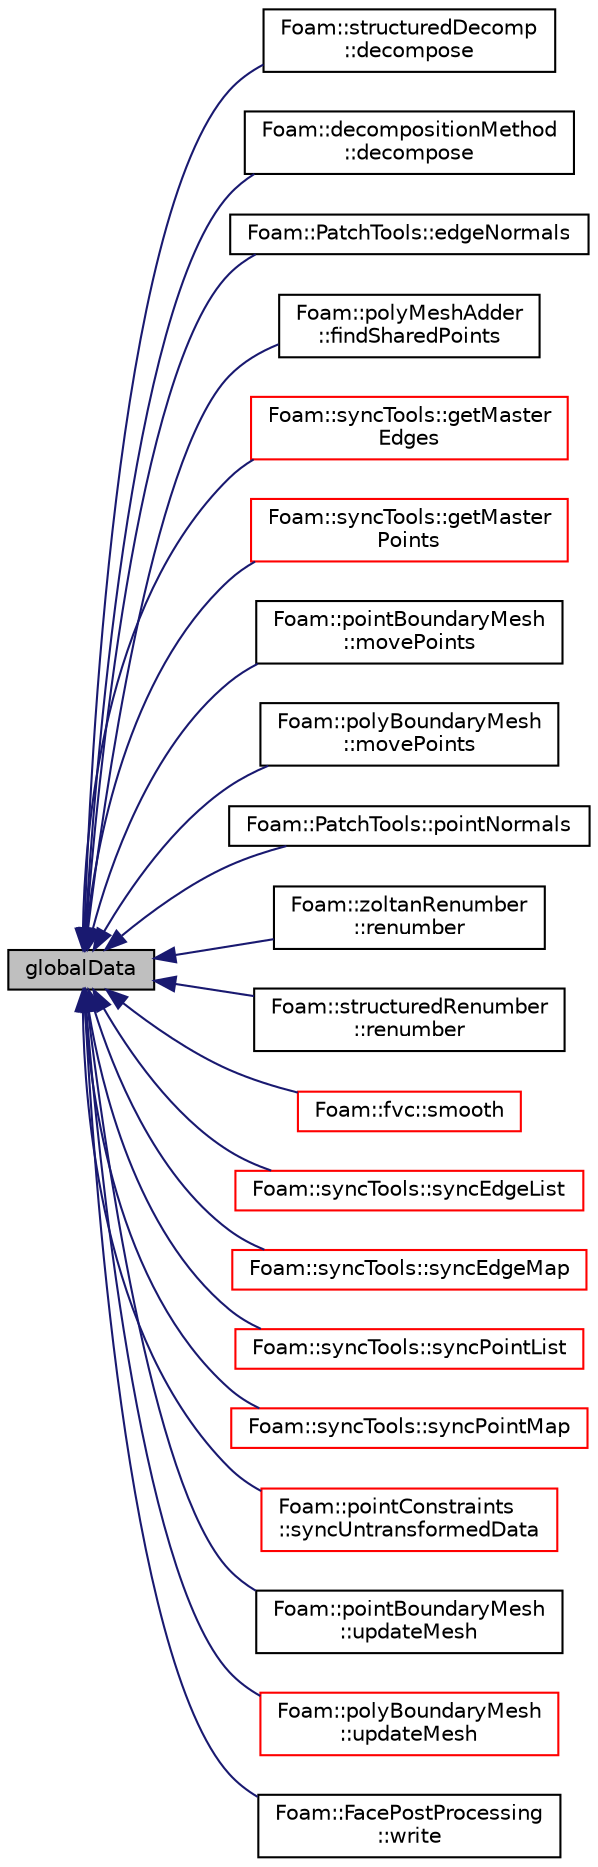 digraph "globalData"
{
  bgcolor="transparent";
  edge [fontname="Helvetica",fontsize="10",labelfontname="Helvetica",labelfontsize="10"];
  node [fontname="Helvetica",fontsize="10",shape=record];
  rankdir="LR";
  Node1 [label="globalData",height=0.2,width=0.4,color="black", fillcolor="grey75", style="filled", fontcolor="black"];
  Node1 -> Node2 [dir="back",color="midnightblue",fontsize="10",style="solid",fontname="Helvetica"];
  Node2 [label="Foam::structuredDecomp\l::decompose",height=0.2,width=0.4,color="black",URL="$a02456.html#a971139d60fbf525c8a4dae56d9a386da",tooltip="Return for every coordinate the wanted processor number. Use the. "];
  Node1 -> Node3 [dir="back",color="midnightblue",fontsize="10",style="solid",fontname="Helvetica"];
  Node3 [label="Foam::decompositionMethod\l::decompose",height=0.2,width=0.4,color="black",URL="$a00506.html#a9e5348f6d62778dc2721d9646d92c3d2"];
  Node1 -> Node4 [dir="back",color="midnightblue",fontsize="10",style="solid",fontname="Helvetica"];
  Node4 [label="Foam::PatchTools::edgeNormals",height=0.2,width=0.4,color="black",URL="$a01814.html#a48f55bbbe3632b208e3f15dc9ca17103"];
  Node1 -> Node5 [dir="back",color="midnightblue",fontsize="10",style="solid",fontname="Helvetica"];
  Node5 [label="Foam::polyMeshAdder\l::findSharedPoints",height=0.2,width=0.4,color="black",URL="$a01917.html#a635b09647032a29d1e0aad6091b96f47",tooltip="Find topologically and geometrically shared points. "];
  Node1 -> Node6 [dir="back",color="midnightblue",fontsize="10",style="solid",fontname="Helvetica"];
  Node6 [label="Foam::syncTools::getMaster\lEdges",height=0.2,width=0.4,color="red",URL="$a02542.html#a96d0f41e2ad80738744f967818ff34a2",tooltip="Get per edge whether it is uncoupled or a master of a. "];
  Node1 -> Node7 [dir="back",color="midnightblue",fontsize="10",style="solid",fontname="Helvetica"];
  Node7 [label="Foam::syncTools::getMaster\lPoints",height=0.2,width=0.4,color="red",URL="$a02542.html#a38f15a35a2b2379333eee9b98b9a1e67",tooltip="Get per point whether it is uncoupled or a master of a. "];
  Node1 -> Node8 [dir="back",color="midnightblue",fontsize="10",style="solid",fontname="Helvetica"];
  Node8 [label="Foam::pointBoundaryMesh\l::movePoints",height=0.2,width=0.4,color="black",URL="$a01868.html#ab62834098bae1d3887f578c700754f39",tooltip="Correct polyBoundaryMesh after moving points. "];
  Node1 -> Node9 [dir="back",color="midnightblue",fontsize="10",style="solid",fontname="Helvetica"];
  Node9 [label="Foam::polyBoundaryMesh\l::movePoints",height=0.2,width=0.4,color="black",URL="$a01910.html#ab62834098bae1d3887f578c700754f39",tooltip="Correct polyBoundaryMesh after moving points. "];
  Node1 -> Node10 [dir="back",color="midnightblue",fontsize="10",style="solid",fontname="Helvetica"];
  Node10 [label="Foam::PatchTools::pointNormals",height=0.2,width=0.4,color="black",URL="$a01814.html#ab60186b13b96788288ecfa924a6950d2"];
  Node1 -> Node11 [dir="back",color="midnightblue",fontsize="10",style="solid",fontname="Helvetica"];
  Node11 [label="Foam::zoltanRenumber\l::renumber",height=0.2,width=0.4,color="black",URL="$a02894.html#a8c8c314aed6bcca51f2e7ae9a90f1b82",tooltip="Return the order in which cells need to be visited, i.e. "];
  Node1 -> Node12 [dir="back",color="midnightblue",fontsize="10",style="solid",fontname="Helvetica"];
  Node12 [label="Foam::structuredRenumber\l::renumber",height=0.2,width=0.4,color="black",URL="$a02457.html#a8c8c314aed6bcca51f2e7ae9a90f1b82",tooltip="Return the order in which cells need to be visited, i.e. "];
  Node1 -> Node13 [dir="back",color="midnightblue",fontsize="10",style="solid",fontname="Helvetica"];
  Node13 [label="Foam::fvc::smooth",height=0.2,width=0.4,color="red",URL="$a10759.html#a417a555eb3108fd8d6c41c0aec39a633"];
  Node1 -> Node14 [dir="back",color="midnightblue",fontsize="10",style="solid",fontname="Helvetica"];
  Node14 [label="Foam::syncTools::syncEdgeList",height=0.2,width=0.4,color="red",URL="$a02542.html#a5ed3e64d2ef89e3823674727ea1b3d58",tooltip="Synchronize values on all mesh edges. "];
  Node1 -> Node15 [dir="back",color="midnightblue",fontsize="10",style="solid",fontname="Helvetica"];
  Node15 [label="Foam::syncTools::syncEdgeMap",height=0.2,width=0.4,color="red",URL="$a02542.html#a154ac086463b8d7a0eed8c4539d3ab73",tooltip="Synchronize values on selected edges. "];
  Node1 -> Node16 [dir="back",color="midnightblue",fontsize="10",style="solid",fontname="Helvetica"];
  Node16 [label="Foam::syncTools::syncPointList",height=0.2,width=0.4,color="red",URL="$a02542.html#a197ed77a9101bdfb37253bd3f507c017",tooltip="Synchronize values on all mesh points. "];
  Node1 -> Node17 [dir="back",color="midnightblue",fontsize="10",style="solid",fontname="Helvetica"];
  Node17 [label="Foam::syncTools::syncPointMap",height=0.2,width=0.4,color="red",URL="$a02542.html#a08bdf5c6403dd4367d1714c3d5b4145d",tooltip="Synchronize values on selected points. "];
  Node1 -> Node18 [dir="back",color="midnightblue",fontsize="10",style="solid",fontname="Helvetica"];
  Node18 [label="Foam::pointConstraints\l::syncUntransformedData",height=0.2,width=0.4,color="red",URL="$a01871.html#a60a2f4543c7dc5c768bd06768d7004c6",tooltip="Helper: sync data on collocated points only. "];
  Node1 -> Node19 [dir="back",color="midnightblue",fontsize="10",style="solid",fontname="Helvetica"];
  Node19 [label="Foam::pointBoundaryMesh\l::updateMesh",height=0.2,width=0.4,color="black",URL="$a01868.html#ae5693a309a936ac1040dd48c2881677f",tooltip="Correct polyBoundaryMesh after topology update. "];
  Node1 -> Node20 [dir="back",color="midnightblue",fontsize="10",style="solid",fontname="Helvetica"];
  Node20 [label="Foam::polyBoundaryMesh\l::updateMesh",height=0.2,width=0.4,color="red",URL="$a01910.html#ae5693a309a936ac1040dd48c2881677f",tooltip="Correct polyBoundaryMesh after topology update. "];
  Node1 -> Node21 [dir="back",color="midnightblue",fontsize="10",style="solid",fontname="Helvetica"];
  Node21 [label="Foam::FacePostProcessing\l::write",height=0.2,width=0.4,color="black",URL="$a00731.html#aac759501cf6c7895a70eecbef0226ae1",tooltip="Write post-processing info. "];
}
